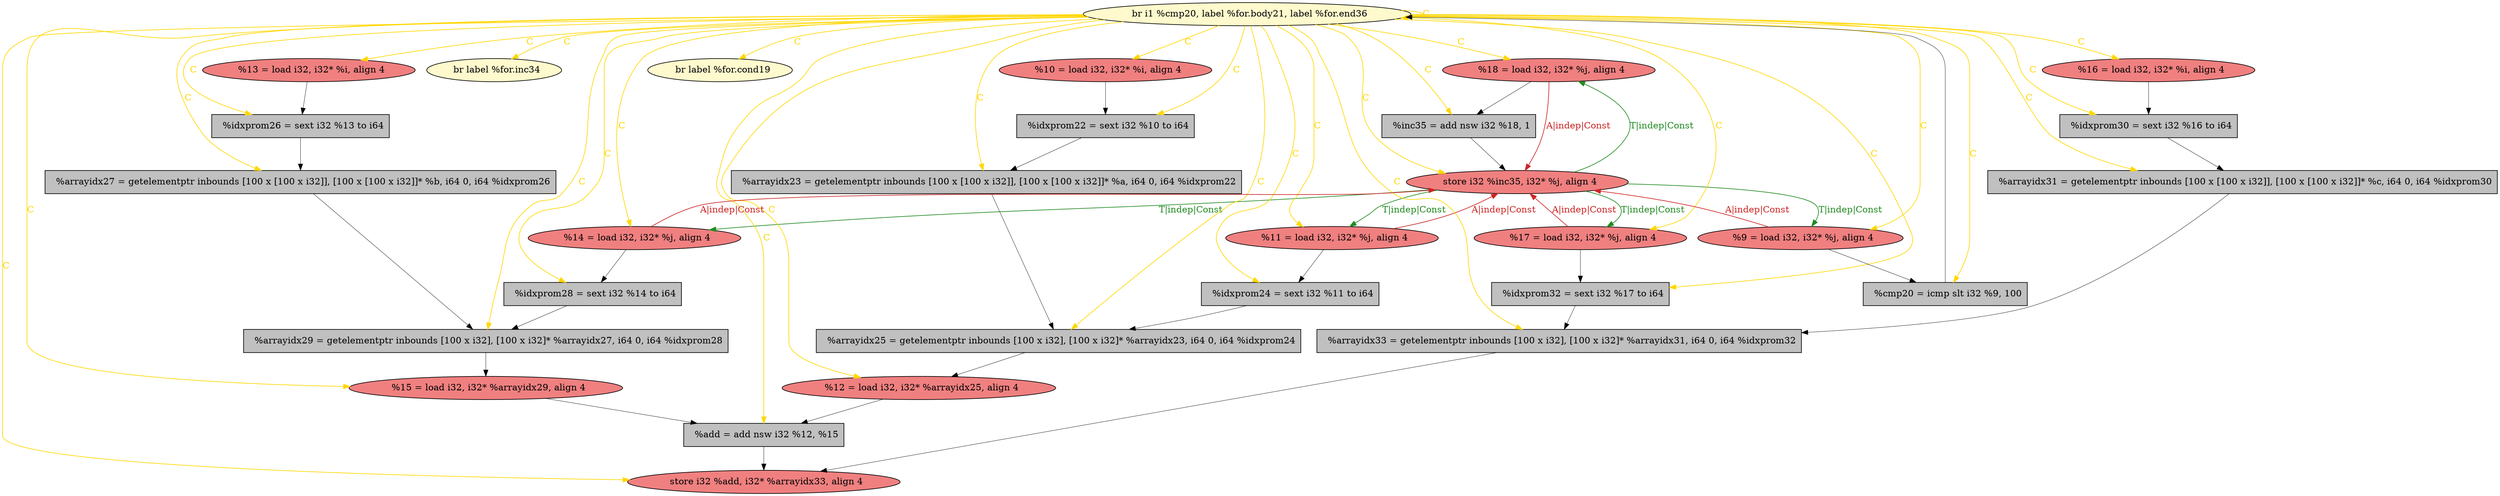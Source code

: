 
digraph G {


node936 [fillcolor=lightcoral,label="  %10 = load i32, i32* %i, align 4",shape=ellipse,style=filled ]
node934 [fillcolor=lightcoral,label="  %15 = load i32, i32* %arrayidx29, align 4",shape=ellipse,style=filled ]
node933 [fillcolor=lightcoral,label="  %18 = load i32, i32* %j, align 4",shape=ellipse,style=filled ]
node935 [fillcolor=grey,label="  %arrayidx23 = getelementptr inbounds [100 x [100 x i32]], [100 x [100 x i32]]* %a, i64 0, i64 %idxprom22",shape=rectangle,style=filled ]
node931 [fillcolor=grey,label="  %idxprom30 = sext i32 %16 to i64",shape=rectangle,style=filled ]
node930 [fillcolor=lemonchiffon,label="  br label %for.inc34",shape=ellipse,style=filled ]
node932 [fillcolor=grey,label="  %add = add nsw i32 %12, %15",shape=rectangle,style=filled ]
node928 [fillcolor=lightcoral,label="  store i32 %add, i32* %arrayidx33, align 4",shape=ellipse,style=filled ]
node927 [fillcolor=lightcoral,label="  store i32 %inc35, i32* %j, align 4",shape=ellipse,style=filled ]
node926 [fillcolor=lemonchiffon,label="  br label %for.cond19",shape=ellipse,style=filled ]
node924 [fillcolor=grey,label="  %idxprom28 = sext i32 %14 to i64",shape=rectangle,style=filled ]
node913 [fillcolor=grey,label="  %arrayidx25 = getelementptr inbounds [100 x i32], [100 x i32]* %arrayidx23, i64 0, i64 %idxprom24",shape=rectangle,style=filled ]
node937 [fillcolor=lightcoral,label="  %16 = load i32, i32* %i, align 4",shape=ellipse,style=filled ]
node922 [fillcolor=lightcoral,label="  %11 = load i32, i32* %j, align 4",shape=ellipse,style=filled ]
node912 [fillcolor=grey,label="  %idxprom22 = sext i32 %10 to i64",shape=rectangle,style=filled ]
node910 [fillcolor=grey,label="  %arrayidx27 = getelementptr inbounds [100 x [100 x i32]], [100 x [100 x i32]]* %b, i64 0, i64 %idxprom26",shape=rectangle,style=filled ]
node920 [fillcolor=lemonchiffon,label="  br i1 %cmp20, label %for.body21, label %for.end36",shape=ellipse,style=filled ]
node911 [fillcolor=lightcoral,label="  %9 = load i32, i32* %j, align 4",shape=ellipse,style=filled ]
node914 [fillcolor=grey,label="  %idxprom26 = sext i32 %13 to i64",shape=rectangle,style=filled ]
node919 [fillcolor=grey,label="  %arrayidx31 = getelementptr inbounds [100 x [100 x i32]], [100 x [100 x i32]]* %c, i64 0, i64 %idxprom30",shape=rectangle,style=filled ]
node908 [fillcolor=lightcoral,label="  %14 = load i32, i32* %j, align 4",shape=ellipse,style=filled ]
node921 [fillcolor=grey,label="  %idxprom32 = sext i32 %17 to i64",shape=rectangle,style=filled ]
node909 [fillcolor=lightcoral,label="  %12 = load i32, i32* %arrayidx25, align 4",shape=ellipse,style=filled ]
node929 [fillcolor=grey,label="  %inc35 = add nsw i32 %18, 1",shape=rectangle,style=filled ]
node915 [fillcolor=lightcoral,label="  %17 = load i32, i32* %j, align 4",shape=ellipse,style=filled ]
node916 [fillcolor=grey,label="  %idxprom24 = sext i32 %11 to i64",shape=rectangle,style=filled ]
node917 [fillcolor=grey,label="  %arrayidx29 = getelementptr inbounds [100 x i32], [100 x i32]* %arrayidx27, i64 0, i64 %idxprom28",shape=rectangle,style=filled ]
node918 [fillcolor=grey,label="  %cmp20 = icmp slt i32 %9, 100",shape=rectangle,style=filled ]
node925 [fillcolor=grey,label="  %arrayidx33 = getelementptr inbounds [100 x i32], [100 x i32]* %arrayidx31, i64 0, i64 %idxprom32",shape=rectangle,style=filled ]
node923 [fillcolor=lightcoral,label="  %13 = load i32, i32* %i, align 4",shape=ellipse,style=filled ]

node915->node927 [style=solid,color=firebrick3,label="A|indep|Const",penwidth=1.0,fontcolor=firebrick3 ]
node927->node915 [style=solid,color=forestgreen,label="T|indep|Const",penwidth=1.0,fontcolor=forestgreen ]
node917->node934 [style=solid,color=black,label="",penwidth=0.5,fontcolor=black ]
node918->node920 [style=solid,color=black,label="",penwidth=0.5,fontcolor=black ]
node920->node918 [style=solid,color=gold,label="C",penwidth=1.0,fontcolor=gold ]
node920->node932 [style=solid,color=gold,label="C",penwidth=1.0,fontcolor=gold ]
node908->node924 [style=solid,color=black,label="",penwidth=0.5,fontcolor=black ]
node920->node928 [style=solid,color=gold,label="C",penwidth=1.0,fontcolor=gold ]
node924->node917 [style=solid,color=black,label="",penwidth=0.5,fontcolor=black ]
node915->node921 [style=solid,color=black,label="",penwidth=0.5,fontcolor=black ]
node914->node910 [style=solid,color=black,label="",penwidth=0.5,fontcolor=black ]
node910->node917 [style=solid,color=black,label="",penwidth=0.5,fontcolor=black ]
node913->node909 [style=solid,color=black,label="",penwidth=0.5,fontcolor=black ]
node920->node912 [style=solid,color=gold,label="C",penwidth=1.0,fontcolor=gold ]
node922->node927 [style=solid,color=firebrick3,label="A|indep|Const",penwidth=1.0,fontcolor=firebrick3 ]
node927->node911 [style=solid,color=forestgreen,label="T|indep|Const",penwidth=1.0,fontcolor=forestgreen ]
node920->node931 [style=solid,color=gold,label="C",penwidth=1.0,fontcolor=gold ]
node909->node932 [style=solid,color=black,label="",penwidth=0.5,fontcolor=black ]
node923->node914 [style=solid,color=black,label="",penwidth=0.5,fontcolor=black ]
node927->node933 [style=solid,color=forestgreen,label="T|indep|Const",penwidth=1.0,fontcolor=forestgreen ]
node920->node916 [style=solid,color=gold,label="C",penwidth=1.0,fontcolor=gold ]
node922->node916 [style=solid,color=black,label="",penwidth=0.5,fontcolor=black ]
node920->node937 [style=solid,color=gold,label="C",penwidth=1.0,fontcolor=gold ]
node920->node913 [style=solid,color=gold,label="C",penwidth=1.0,fontcolor=gold ]
node911->node927 [style=solid,color=firebrick3,label="A|indep|Const",penwidth=1.0,fontcolor=firebrick3 ]
node911->node918 [style=solid,color=black,label="",penwidth=0.5,fontcolor=black ]
node920->node934 [style=solid,color=gold,label="C",penwidth=1.0,fontcolor=gold ]
node920->node933 [style=solid,color=gold,label="C",penwidth=1.0,fontcolor=gold ]
node912->node935 [style=solid,color=black,label="",penwidth=0.5,fontcolor=black ]
node920->node930 [style=solid,color=gold,label="C",penwidth=1.0,fontcolor=gold ]
node920->node936 [style=solid,color=gold,label="C",penwidth=1.0,fontcolor=gold ]
node920->node908 [style=solid,color=gold,label="C",penwidth=1.0,fontcolor=gold ]
node933->node929 [style=solid,color=black,label="",penwidth=0.5,fontcolor=black ]
node920->node914 [style=solid,color=gold,label="C",penwidth=1.0,fontcolor=gold ]
node920->node921 [style=solid,color=gold,label="C",penwidth=1.0,fontcolor=gold ]
node925->node928 [style=solid,color=black,label="",penwidth=0.5,fontcolor=black ]
node920->node909 [style=solid,color=gold,label="C",penwidth=1.0,fontcolor=gold ]
node920->node917 [style=solid,color=gold,label="C",penwidth=1.0,fontcolor=gold ]
node920->node925 [style=solid,color=gold,label="C",penwidth=1.0,fontcolor=gold ]
node916->node913 [style=solid,color=black,label="",penwidth=0.5,fontcolor=black ]
node920->node935 [style=solid,color=gold,label="C",penwidth=1.0,fontcolor=gold ]
node920->node910 [style=solid,color=gold,label="C",penwidth=1.0,fontcolor=gold ]
node920->node920 [style=solid,color=gold,label="C",penwidth=1.0,fontcolor=gold ]
node920->node911 [style=solid,color=gold,label="C",penwidth=1.0,fontcolor=gold ]
node921->node925 [style=solid,color=black,label="",penwidth=0.5,fontcolor=black ]
node937->node931 [style=solid,color=black,label="",penwidth=0.5,fontcolor=black ]
node920->node923 [style=solid,color=gold,label="C",penwidth=1.0,fontcolor=gold ]
node920->node915 [style=solid,color=gold,label="C",penwidth=1.0,fontcolor=gold ]
node935->node913 [style=solid,color=black,label="",penwidth=0.5,fontcolor=black ]
node919->node925 [style=solid,color=black,label="",penwidth=0.5,fontcolor=black ]
node920->node926 [style=solid,color=gold,label="C",penwidth=1.0,fontcolor=gold ]
node920->node927 [style=solid,color=gold,label="C",penwidth=1.0,fontcolor=gold ]
node920->node929 [style=solid,color=gold,label="C",penwidth=1.0,fontcolor=gold ]
node927->node922 [style=solid,color=forestgreen,label="T|indep|Const",penwidth=1.0,fontcolor=forestgreen ]
node931->node919 [style=solid,color=black,label="",penwidth=0.5,fontcolor=black ]
node929->node927 [style=solid,color=black,label="",penwidth=0.5,fontcolor=black ]
node920->node922 [style=solid,color=gold,label="C",penwidth=1.0,fontcolor=gold ]
node934->node932 [style=solid,color=black,label="",penwidth=0.5,fontcolor=black ]
node920->node924 [style=solid,color=gold,label="C",penwidth=1.0,fontcolor=gold ]
node932->node928 [style=solid,color=black,label="",penwidth=0.5,fontcolor=black ]
node908->node927 [style=solid,color=firebrick3,label="A|indep|Const",penwidth=1.0,fontcolor=firebrick3 ]
node936->node912 [style=solid,color=black,label="",penwidth=0.5,fontcolor=black ]
node927->node908 [style=solid,color=forestgreen,label="T|indep|Const",penwidth=1.0,fontcolor=forestgreen ]
node920->node919 [style=solid,color=gold,label="C",penwidth=1.0,fontcolor=gold ]
node933->node927 [style=solid,color=firebrick3,label="A|indep|Const",penwidth=1.0,fontcolor=firebrick3 ]


}
